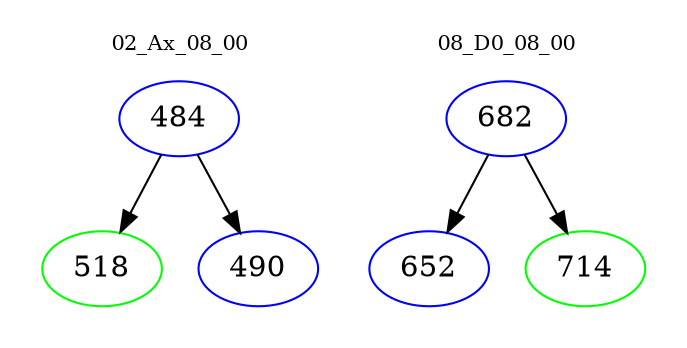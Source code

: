 digraph{
subgraph cluster_0 {
color = white
label = "02_Ax_08_00";
fontsize=10;
T0_484 [label="484", color="blue"]
T0_484 -> T0_518 [color="black"]
T0_518 [label="518", color="green"]
T0_484 -> T0_490 [color="black"]
T0_490 [label="490", color="blue"]
}
subgraph cluster_1 {
color = white
label = "08_D0_08_00";
fontsize=10;
T1_682 [label="682", color="blue"]
T1_682 -> T1_652 [color="black"]
T1_652 [label="652", color="blue"]
T1_682 -> T1_714 [color="black"]
T1_714 [label="714", color="green"]
}
}
